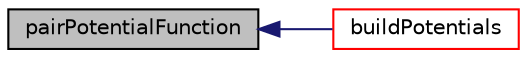 digraph "pairPotentialFunction"
{
  bgcolor="transparent";
  edge [fontname="Helvetica",fontsize="10",labelfontname="Helvetica",labelfontsize="10"];
  node [fontname="Helvetica",fontsize="10",shape=record];
  rankdir="LR";
  Node31 [label="pairPotentialFunction",height=0.2,width=0.4,color="black", fillcolor="grey75", style="filled", fontcolor="black"];
  Node31 -> Node32 [dir="back",color="midnightblue",fontsize="10",style="solid",fontname="Helvetica"];
  Node32 [label="buildPotentials",height=0.2,width=0.4,color="red",URL="$a25605.html#ac9d54c1beb5d4bf5fad3b1c7d40adc0d"];
}
